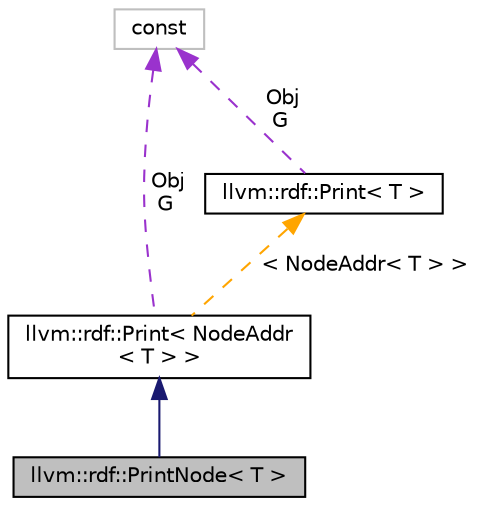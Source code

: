 digraph "llvm::rdf::PrintNode&lt; T &gt;"
{
 // LATEX_PDF_SIZE
  bgcolor="transparent";
  edge [fontname="Helvetica",fontsize="10",labelfontname="Helvetica",labelfontsize="10"];
  node [fontname="Helvetica",fontsize="10",shape=record];
  Node1 [label="llvm::rdf::PrintNode\< T \>",height=0.2,width=0.4,color="black", fillcolor="grey75", style="filled", fontcolor="black",tooltip=" "];
  Node2 -> Node1 [dir="back",color="midnightblue",fontsize="10",style="solid",fontname="Helvetica"];
  Node2 [label="llvm::rdf::Print\< NodeAddr\l\< T \> \>",height=0.2,width=0.4,color="black",URL="$structllvm_1_1rdf_1_1Print.html",tooltip=" "];
  Node3 -> Node2 [dir="back",color="darkorchid3",fontsize="10",style="dashed",label=" Obj\nG" ,fontname="Helvetica"];
  Node3 [label="const",height=0.2,width=0.4,color="grey75",tooltip=" "];
  Node4 -> Node2 [dir="back",color="orange",fontsize="10",style="dashed",label=" \< NodeAddr\< T \> \>" ,fontname="Helvetica"];
  Node4 [label="llvm::rdf::Print\< T \>",height=0.2,width=0.4,color="black",URL="$structllvm_1_1rdf_1_1Print.html",tooltip=" "];
  Node3 -> Node4 [dir="back",color="darkorchid3",fontsize="10",style="dashed",label=" Obj\nG" ,fontname="Helvetica"];
}
